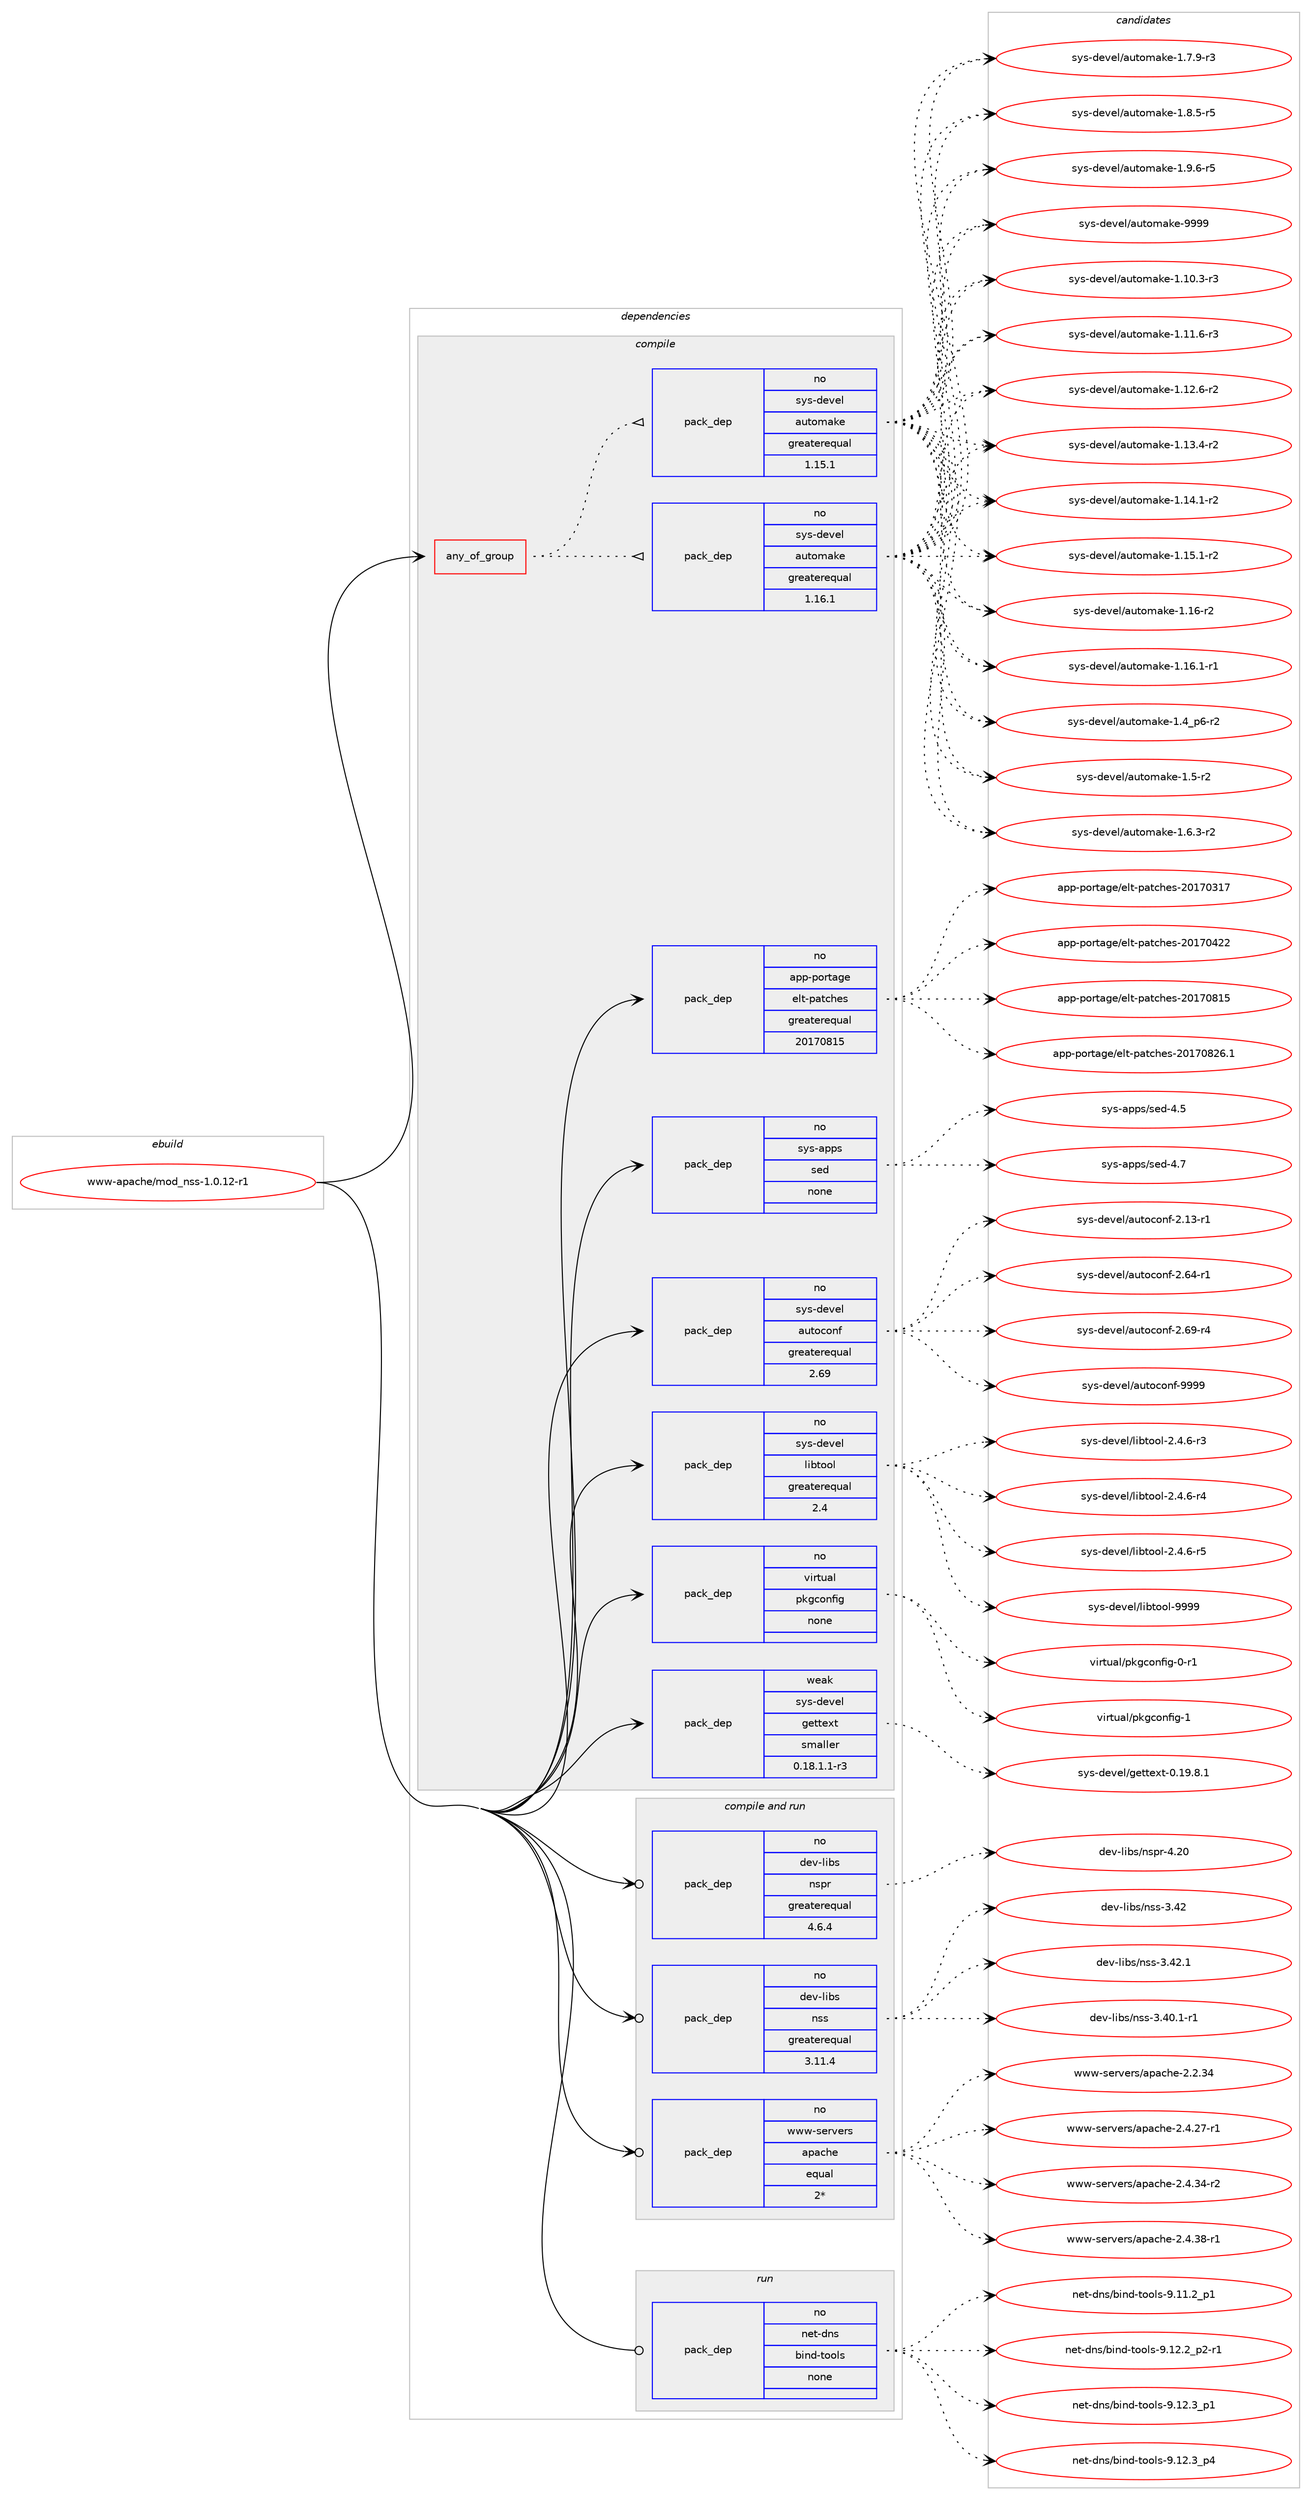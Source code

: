 digraph prolog {

# *************
# Graph options
# *************

newrank=true;
concentrate=true;
compound=true;
graph [rankdir=LR,fontname=Helvetica,fontsize=10,ranksep=1.5];#, ranksep=2.5, nodesep=0.2];
edge  [arrowhead=vee];
node  [fontname=Helvetica,fontsize=10];

# **********
# The ebuild
# **********

subgraph cluster_leftcol {
color=gray;
rank=same;
label=<<i>ebuild</i>>;
id [label="www-apache/mod_nss-1.0.12-r1", color=red, width=4, href="../www-apache/mod_nss-1.0.12-r1.svg"];
}

# ****************
# The dependencies
# ****************

subgraph cluster_midcol {
color=gray;
label=<<i>dependencies</i>>;
subgraph cluster_compile {
fillcolor="#eeeeee";
style=filled;
label=<<i>compile</i>>;
subgraph any28135 {
dependency1743572 [label=<<TABLE BORDER="0" CELLBORDER="1" CELLSPACING="0" CELLPADDING="4"><TR><TD CELLPADDING="10">any_of_group</TD></TR></TABLE>>, shape=none, color=red];subgraph pack1251609 {
dependency1743573 [label=<<TABLE BORDER="0" CELLBORDER="1" CELLSPACING="0" CELLPADDING="4" WIDTH="220"><TR><TD ROWSPAN="6" CELLPADDING="30">pack_dep</TD></TR><TR><TD WIDTH="110">no</TD></TR><TR><TD>sys-devel</TD></TR><TR><TD>automake</TD></TR><TR><TD>greaterequal</TD></TR><TR><TD>1.16.1</TD></TR></TABLE>>, shape=none, color=blue];
}
dependency1743572:e -> dependency1743573:w [weight=20,style="dotted",arrowhead="oinv"];
subgraph pack1251610 {
dependency1743574 [label=<<TABLE BORDER="0" CELLBORDER="1" CELLSPACING="0" CELLPADDING="4" WIDTH="220"><TR><TD ROWSPAN="6" CELLPADDING="30">pack_dep</TD></TR><TR><TD WIDTH="110">no</TD></TR><TR><TD>sys-devel</TD></TR><TR><TD>automake</TD></TR><TR><TD>greaterequal</TD></TR><TR><TD>1.15.1</TD></TR></TABLE>>, shape=none, color=blue];
}
dependency1743572:e -> dependency1743574:w [weight=20,style="dotted",arrowhead="oinv"];
}
id:e -> dependency1743572:w [weight=20,style="solid",arrowhead="vee"];
subgraph pack1251611 {
dependency1743575 [label=<<TABLE BORDER="0" CELLBORDER="1" CELLSPACING="0" CELLPADDING="4" WIDTH="220"><TR><TD ROWSPAN="6" CELLPADDING="30">pack_dep</TD></TR><TR><TD WIDTH="110">no</TD></TR><TR><TD>app-portage</TD></TR><TR><TD>elt-patches</TD></TR><TR><TD>greaterequal</TD></TR><TR><TD>20170815</TD></TR></TABLE>>, shape=none, color=blue];
}
id:e -> dependency1743575:w [weight=20,style="solid",arrowhead="vee"];
subgraph pack1251612 {
dependency1743576 [label=<<TABLE BORDER="0" CELLBORDER="1" CELLSPACING="0" CELLPADDING="4" WIDTH="220"><TR><TD ROWSPAN="6" CELLPADDING="30">pack_dep</TD></TR><TR><TD WIDTH="110">no</TD></TR><TR><TD>sys-apps</TD></TR><TR><TD>sed</TD></TR><TR><TD>none</TD></TR><TR><TD></TD></TR></TABLE>>, shape=none, color=blue];
}
id:e -> dependency1743576:w [weight=20,style="solid",arrowhead="vee"];
subgraph pack1251613 {
dependency1743577 [label=<<TABLE BORDER="0" CELLBORDER="1" CELLSPACING="0" CELLPADDING="4" WIDTH="220"><TR><TD ROWSPAN="6" CELLPADDING="30">pack_dep</TD></TR><TR><TD WIDTH="110">no</TD></TR><TR><TD>sys-devel</TD></TR><TR><TD>autoconf</TD></TR><TR><TD>greaterequal</TD></TR><TR><TD>2.69</TD></TR></TABLE>>, shape=none, color=blue];
}
id:e -> dependency1743577:w [weight=20,style="solid",arrowhead="vee"];
subgraph pack1251614 {
dependency1743578 [label=<<TABLE BORDER="0" CELLBORDER="1" CELLSPACING="0" CELLPADDING="4" WIDTH="220"><TR><TD ROWSPAN="6" CELLPADDING="30">pack_dep</TD></TR><TR><TD WIDTH="110">no</TD></TR><TR><TD>sys-devel</TD></TR><TR><TD>libtool</TD></TR><TR><TD>greaterequal</TD></TR><TR><TD>2.4</TD></TR></TABLE>>, shape=none, color=blue];
}
id:e -> dependency1743578:w [weight=20,style="solid",arrowhead="vee"];
subgraph pack1251615 {
dependency1743579 [label=<<TABLE BORDER="0" CELLBORDER="1" CELLSPACING="0" CELLPADDING="4" WIDTH="220"><TR><TD ROWSPAN="6" CELLPADDING="30">pack_dep</TD></TR><TR><TD WIDTH="110">no</TD></TR><TR><TD>virtual</TD></TR><TR><TD>pkgconfig</TD></TR><TR><TD>none</TD></TR><TR><TD></TD></TR></TABLE>>, shape=none, color=blue];
}
id:e -> dependency1743579:w [weight=20,style="solid",arrowhead="vee"];
subgraph pack1251616 {
dependency1743580 [label=<<TABLE BORDER="0" CELLBORDER="1" CELLSPACING="0" CELLPADDING="4" WIDTH="220"><TR><TD ROWSPAN="6" CELLPADDING="30">pack_dep</TD></TR><TR><TD WIDTH="110">weak</TD></TR><TR><TD>sys-devel</TD></TR><TR><TD>gettext</TD></TR><TR><TD>smaller</TD></TR><TR><TD>0.18.1.1-r3</TD></TR></TABLE>>, shape=none, color=blue];
}
id:e -> dependency1743580:w [weight=20,style="solid",arrowhead="vee"];
}
subgraph cluster_compileandrun {
fillcolor="#eeeeee";
style=filled;
label=<<i>compile and run</i>>;
subgraph pack1251617 {
dependency1743581 [label=<<TABLE BORDER="0" CELLBORDER="1" CELLSPACING="0" CELLPADDING="4" WIDTH="220"><TR><TD ROWSPAN="6" CELLPADDING="30">pack_dep</TD></TR><TR><TD WIDTH="110">no</TD></TR><TR><TD>dev-libs</TD></TR><TR><TD>nspr</TD></TR><TR><TD>greaterequal</TD></TR><TR><TD>4.6.4</TD></TR></TABLE>>, shape=none, color=blue];
}
id:e -> dependency1743581:w [weight=20,style="solid",arrowhead="odotvee"];
subgraph pack1251618 {
dependency1743582 [label=<<TABLE BORDER="0" CELLBORDER="1" CELLSPACING="0" CELLPADDING="4" WIDTH="220"><TR><TD ROWSPAN="6" CELLPADDING="30">pack_dep</TD></TR><TR><TD WIDTH="110">no</TD></TR><TR><TD>dev-libs</TD></TR><TR><TD>nss</TD></TR><TR><TD>greaterequal</TD></TR><TR><TD>3.11.4</TD></TR></TABLE>>, shape=none, color=blue];
}
id:e -> dependency1743582:w [weight=20,style="solid",arrowhead="odotvee"];
subgraph pack1251619 {
dependency1743583 [label=<<TABLE BORDER="0" CELLBORDER="1" CELLSPACING="0" CELLPADDING="4" WIDTH="220"><TR><TD ROWSPAN="6" CELLPADDING="30">pack_dep</TD></TR><TR><TD WIDTH="110">no</TD></TR><TR><TD>www-servers</TD></TR><TR><TD>apache</TD></TR><TR><TD>equal</TD></TR><TR><TD>2*</TD></TR></TABLE>>, shape=none, color=blue];
}
id:e -> dependency1743583:w [weight=20,style="solid",arrowhead="odotvee"];
}
subgraph cluster_run {
fillcolor="#eeeeee";
style=filled;
label=<<i>run</i>>;
subgraph pack1251620 {
dependency1743584 [label=<<TABLE BORDER="0" CELLBORDER="1" CELLSPACING="0" CELLPADDING="4" WIDTH="220"><TR><TD ROWSPAN="6" CELLPADDING="30">pack_dep</TD></TR><TR><TD WIDTH="110">no</TD></TR><TR><TD>net-dns</TD></TR><TR><TD>bind-tools</TD></TR><TR><TD>none</TD></TR><TR><TD></TD></TR></TABLE>>, shape=none, color=blue];
}
id:e -> dependency1743584:w [weight=20,style="solid",arrowhead="odot"];
}
}

# **************
# The candidates
# **************

subgraph cluster_choices {
rank=same;
color=gray;
label=<<i>candidates</i>>;

subgraph choice1251609 {
color=black;
nodesep=1;
choice11512111545100101118101108479711711611110997107101454946494846514511451 [label="sys-devel/automake-1.10.3-r3", color=red, width=4,href="../sys-devel/automake-1.10.3-r3.svg"];
choice11512111545100101118101108479711711611110997107101454946494946544511451 [label="sys-devel/automake-1.11.6-r3", color=red, width=4,href="../sys-devel/automake-1.11.6-r3.svg"];
choice11512111545100101118101108479711711611110997107101454946495046544511450 [label="sys-devel/automake-1.12.6-r2", color=red, width=4,href="../sys-devel/automake-1.12.6-r2.svg"];
choice11512111545100101118101108479711711611110997107101454946495146524511450 [label="sys-devel/automake-1.13.4-r2", color=red, width=4,href="../sys-devel/automake-1.13.4-r2.svg"];
choice11512111545100101118101108479711711611110997107101454946495246494511450 [label="sys-devel/automake-1.14.1-r2", color=red, width=4,href="../sys-devel/automake-1.14.1-r2.svg"];
choice11512111545100101118101108479711711611110997107101454946495346494511450 [label="sys-devel/automake-1.15.1-r2", color=red, width=4,href="../sys-devel/automake-1.15.1-r2.svg"];
choice1151211154510010111810110847971171161111099710710145494649544511450 [label="sys-devel/automake-1.16-r2", color=red, width=4,href="../sys-devel/automake-1.16-r2.svg"];
choice11512111545100101118101108479711711611110997107101454946495446494511449 [label="sys-devel/automake-1.16.1-r1", color=red, width=4,href="../sys-devel/automake-1.16.1-r1.svg"];
choice115121115451001011181011084797117116111109971071014549465295112544511450 [label="sys-devel/automake-1.4_p6-r2", color=red, width=4,href="../sys-devel/automake-1.4_p6-r2.svg"];
choice11512111545100101118101108479711711611110997107101454946534511450 [label="sys-devel/automake-1.5-r2", color=red, width=4,href="../sys-devel/automake-1.5-r2.svg"];
choice115121115451001011181011084797117116111109971071014549465446514511450 [label="sys-devel/automake-1.6.3-r2", color=red, width=4,href="../sys-devel/automake-1.6.3-r2.svg"];
choice115121115451001011181011084797117116111109971071014549465546574511451 [label="sys-devel/automake-1.7.9-r3", color=red, width=4,href="../sys-devel/automake-1.7.9-r3.svg"];
choice115121115451001011181011084797117116111109971071014549465646534511453 [label="sys-devel/automake-1.8.5-r5", color=red, width=4,href="../sys-devel/automake-1.8.5-r5.svg"];
choice115121115451001011181011084797117116111109971071014549465746544511453 [label="sys-devel/automake-1.9.6-r5", color=red, width=4,href="../sys-devel/automake-1.9.6-r5.svg"];
choice115121115451001011181011084797117116111109971071014557575757 [label="sys-devel/automake-9999", color=red, width=4,href="../sys-devel/automake-9999.svg"];
dependency1743573:e -> choice11512111545100101118101108479711711611110997107101454946494846514511451:w [style=dotted,weight="100"];
dependency1743573:e -> choice11512111545100101118101108479711711611110997107101454946494946544511451:w [style=dotted,weight="100"];
dependency1743573:e -> choice11512111545100101118101108479711711611110997107101454946495046544511450:w [style=dotted,weight="100"];
dependency1743573:e -> choice11512111545100101118101108479711711611110997107101454946495146524511450:w [style=dotted,weight="100"];
dependency1743573:e -> choice11512111545100101118101108479711711611110997107101454946495246494511450:w [style=dotted,weight="100"];
dependency1743573:e -> choice11512111545100101118101108479711711611110997107101454946495346494511450:w [style=dotted,weight="100"];
dependency1743573:e -> choice1151211154510010111810110847971171161111099710710145494649544511450:w [style=dotted,weight="100"];
dependency1743573:e -> choice11512111545100101118101108479711711611110997107101454946495446494511449:w [style=dotted,weight="100"];
dependency1743573:e -> choice115121115451001011181011084797117116111109971071014549465295112544511450:w [style=dotted,weight="100"];
dependency1743573:e -> choice11512111545100101118101108479711711611110997107101454946534511450:w [style=dotted,weight="100"];
dependency1743573:e -> choice115121115451001011181011084797117116111109971071014549465446514511450:w [style=dotted,weight="100"];
dependency1743573:e -> choice115121115451001011181011084797117116111109971071014549465546574511451:w [style=dotted,weight="100"];
dependency1743573:e -> choice115121115451001011181011084797117116111109971071014549465646534511453:w [style=dotted,weight="100"];
dependency1743573:e -> choice115121115451001011181011084797117116111109971071014549465746544511453:w [style=dotted,weight="100"];
dependency1743573:e -> choice115121115451001011181011084797117116111109971071014557575757:w [style=dotted,weight="100"];
}
subgraph choice1251610 {
color=black;
nodesep=1;
choice11512111545100101118101108479711711611110997107101454946494846514511451 [label="sys-devel/automake-1.10.3-r3", color=red, width=4,href="../sys-devel/automake-1.10.3-r3.svg"];
choice11512111545100101118101108479711711611110997107101454946494946544511451 [label="sys-devel/automake-1.11.6-r3", color=red, width=4,href="../sys-devel/automake-1.11.6-r3.svg"];
choice11512111545100101118101108479711711611110997107101454946495046544511450 [label="sys-devel/automake-1.12.6-r2", color=red, width=4,href="../sys-devel/automake-1.12.6-r2.svg"];
choice11512111545100101118101108479711711611110997107101454946495146524511450 [label="sys-devel/automake-1.13.4-r2", color=red, width=4,href="../sys-devel/automake-1.13.4-r2.svg"];
choice11512111545100101118101108479711711611110997107101454946495246494511450 [label="sys-devel/automake-1.14.1-r2", color=red, width=4,href="../sys-devel/automake-1.14.1-r2.svg"];
choice11512111545100101118101108479711711611110997107101454946495346494511450 [label="sys-devel/automake-1.15.1-r2", color=red, width=4,href="../sys-devel/automake-1.15.1-r2.svg"];
choice1151211154510010111810110847971171161111099710710145494649544511450 [label="sys-devel/automake-1.16-r2", color=red, width=4,href="../sys-devel/automake-1.16-r2.svg"];
choice11512111545100101118101108479711711611110997107101454946495446494511449 [label="sys-devel/automake-1.16.1-r1", color=red, width=4,href="../sys-devel/automake-1.16.1-r1.svg"];
choice115121115451001011181011084797117116111109971071014549465295112544511450 [label="sys-devel/automake-1.4_p6-r2", color=red, width=4,href="../sys-devel/automake-1.4_p6-r2.svg"];
choice11512111545100101118101108479711711611110997107101454946534511450 [label="sys-devel/automake-1.5-r2", color=red, width=4,href="../sys-devel/automake-1.5-r2.svg"];
choice115121115451001011181011084797117116111109971071014549465446514511450 [label="sys-devel/automake-1.6.3-r2", color=red, width=4,href="../sys-devel/automake-1.6.3-r2.svg"];
choice115121115451001011181011084797117116111109971071014549465546574511451 [label="sys-devel/automake-1.7.9-r3", color=red, width=4,href="../sys-devel/automake-1.7.9-r3.svg"];
choice115121115451001011181011084797117116111109971071014549465646534511453 [label="sys-devel/automake-1.8.5-r5", color=red, width=4,href="../sys-devel/automake-1.8.5-r5.svg"];
choice115121115451001011181011084797117116111109971071014549465746544511453 [label="sys-devel/automake-1.9.6-r5", color=red, width=4,href="../sys-devel/automake-1.9.6-r5.svg"];
choice115121115451001011181011084797117116111109971071014557575757 [label="sys-devel/automake-9999", color=red, width=4,href="../sys-devel/automake-9999.svg"];
dependency1743574:e -> choice11512111545100101118101108479711711611110997107101454946494846514511451:w [style=dotted,weight="100"];
dependency1743574:e -> choice11512111545100101118101108479711711611110997107101454946494946544511451:w [style=dotted,weight="100"];
dependency1743574:e -> choice11512111545100101118101108479711711611110997107101454946495046544511450:w [style=dotted,weight="100"];
dependency1743574:e -> choice11512111545100101118101108479711711611110997107101454946495146524511450:w [style=dotted,weight="100"];
dependency1743574:e -> choice11512111545100101118101108479711711611110997107101454946495246494511450:w [style=dotted,weight="100"];
dependency1743574:e -> choice11512111545100101118101108479711711611110997107101454946495346494511450:w [style=dotted,weight="100"];
dependency1743574:e -> choice1151211154510010111810110847971171161111099710710145494649544511450:w [style=dotted,weight="100"];
dependency1743574:e -> choice11512111545100101118101108479711711611110997107101454946495446494511449:w [style=dotted,weight="100"];
dependency1743574:e -> choice115121115451001011181011084797117116111109971071014549465295112544511450:w [style=dotted,weight="100"];
dependency1743574:e -> choice11512111545100101118101108479711711611110997107101454946534511450:w [style=dotted,weight="100"];
dependency1743574:e -> choice115121115451001011181011084797117116111109971071014549465446514511450:w [style=dotted,weight="100"];
dependency1743574:e -> choice115121115451001011181011084797117116111109971071014549465546574511451:w [style=dotted,weight="100"];
dependency1743574:e -> choice115121115451001011181011084797117116111109971071014549465646534511453:w [style=dotted,weight="100"];
dependency1743574:e -> choice115121115451001011181011084797117116111109971071014549465746544511453:w [style=dotted,weight="100"];
dependency1743574:e -> choice115121115451001011181011084797117116111109971071014557575757:w [style=dotted,weight="100"];
}
subgraph choice1251611 {
color=black;
nodesep=1;
choice97112112451121111141169710310147101108116451129711699104101115455048495548514955 [label="app-portage/elt-patches-20170317", color=red, width=4,href="../app-portage/elt-patches-20170317.svg"];
choice97112112451121111141169710310147101108116451129711699104101115455048495548525050 [label="app-portage/elt-patches-20170422", color=red, width=4,href="../app-portage/elt-patches-20170422.svg"];
choice97112112451121111141169710310147101108116451129711699104101115455048495548564953 [label="app-portage/elt-patches-20170815", color=red, width=4,href="../app-portage/elt-patches-20170815.svg"];
choice971121124511211111411697103101471011081164511297116991041011154550484955485650544649 [label="app-portage/elt-patches-20170826.1", color=red, width=4,href="../app-portage/elt-patches-20170826.1.svg"];
dependency1743575:e -> choice97112112451121111141169710310147101108116451129711699104101115455048495548514955:w [style=dotted,weight="100"];
dependency1743575:e -> choice97112112451121111141169710310147101108116451129711699104101115455048495548525050:w [style=dotted,weight="100"];
dependency1743575:e -> choice97112112451121111141169710310147101108116451129711699104101115455048495548564953:w [style=dotted,weight="100"];
dependency1743575:e -> choice971121124511211111411697103101471011081164511297116991041011154550484955485650544649:w [style=dotted,weight="100"];
}
subgraph choice1251612 {
color=black;
nodesep=1;
choice11512111545971121121154711510110045524653 [label="sys-apps/sed-4.5", color=red, width=4,href="../sys-apps/sed-4.5.svg"];
choice11512111545971121121154711510110045524655 [label="sys-apps/sed-4.7", color=red, width=4,href="../sys-apps/sed-4.7.svg"];
dependency1743576:e -> choice11512111545971121121154711510110045524653:w [style=dotted,weight="100"];
dependency1743576:e -> choice11512111545971121121154711510110045524655:w [style=dotted,weight="100"];
}
subgraph choice1251613 {
color=black;
nodesep=1;
choice1151211154510010111810110847971171161119911111010245504649514511449 [label="sys-devel/autoconf-2.13-r1", color=red, width=4,href="../sys-devel/autoconf-2.13-r1.svg"];
choice1151211154510010111810110847971171161119911111010245504654524511449 [label="sys-devel/autoconf-2.64-r1", color=red, width=4,href="../sys-devel/autoconf-2.64-r1.svg"];
choice1151211154510010111810110847971171161119911111010245504654574511452 [label="sys-devel/autoconf-2.69-r4", color=red, width=4,href="../sys-devel/autoconf-2.69-r4.svg"];
choice115121115451001011181011084797117116111991111101024557575757 [label="sys-devel/autoconf-9999", color=red, width=4,href="../sys-devel/autoconf-9999.svg"];
dependency1743577:e -> choice1151211154510010111810110847971171161119911111010245504649514511449:w [style=dotted,weight="100"];
dependency1743577:e -> choice1151211154510010111810110847971171161119911111010245504654524511449:w [style=dotted,weight="100"];
dependency1743577:e -> choice1151211154510010111810110847971171161119911111010245504654574511452:w [style=dotted,weight="100"];
dependency1743577:e -> choice115121115451001011181011084797117116111991111101024557575757:w [style=dotted,weight="100"];
}
subgraph choice1251614 {
color=black;
nodesep=1;
choice1151211154510010111810110847108105981161111111084550465246544511451 [label="sys-devel/libtool-2.4.6-r3", color=red, width=4,href="../sys-devel/libtool-2.4.6-r3.svg"];
choice1151211154510010111810110847108105981161111111084550465246544511452 [label="sys-devel/libtool-2.4.6-r4", color=red, width=4,href="../sys-devel/libtool-2.4.6-r4.svg"];
choice1151211154510010111810110847108105981161111111084550465246544511453 [label="sys-devel/libtool-2.4.6-r5", color=red, width=4,href="../sys-devel/libtool-2.4.6-r5.svg"];
choice1151211154510010111810110847108105981161111111084557575757 [label="sys-devel/libtool-9999", color=red, width=4,href="../sys-devel/libtool-9999.svg"];
dependency1743578:e -> choice1151211154510010111810110847108105981161111111084550465246544511451:w [style=dotted,weight="100"];
dependency1743578:e -> choice1151211154510010111810110847108105981161111111084550465246544511452:w [style=dotted,weight="100"];
dependency1743578:e -> choice1151211154510010111810110847108105981161111111084550465246544511453:w [style=dotted,weight="100"];
dependency1743578:e -> choice1151211154510010111810110847108105981161111111084557575757:w [style=dotted,weight="100"];
}
subgraph choice1251615 {
color=black;
nodesep=1;
choice11810511411611797108471121071039911111010210510345484511449 [label="virtual/pkgconfig-0-r1", color=red, width=4,href="../virtual/pkgconfig-0-r1.svg"];
choice1181051141161179710847112107103991111101021051034549 [label="virtual/pkgconfig-1", color=red, width=4,href="../virtual/pkgconfig-1.svg"];
dependency1743579:e -> choice11810511411611797108471121071039911111010210510345484511449:w [style=dotted,weight="100"];
dependency1743579:e -> choice1181051141161179710847112107103991111101021051034549:w [style=dotted,weight="100"];
}
subgraph choice1251616 {
color=black;
nodesep=1;
choice1151211154510010111810110847103101116116101120116454846495746564649 [label="sys-devel/gettext-0.19.8.1", color=red, width=4,href="../sys-devel/gettext-0.19.8.1.svg"];
dependency1743580:e -> choice1151211154510010111810110847103101116116101120116454846495746564649:w [style=dotted,weight="100"];
}
subgraph choice1251617 {
color=black;
nodesep=1;
choice1001011184510810598115471101151121144552465048 [label="dev-libs/nspr-4.20", color=red, width=4,href="../dev-libs/nspr-4.20.svg"];
dependency1743581:e -> choice1001011184510810598115471101151121144552465048:w [style=dotted,weight="100"];
}
subgraph choice1251618 {
color=black;
nodesep=1;
choice100101118451081059811547110115115455146524846494511449 [label="dev-libs/nss-3.40.1-r1", color=red, width=4,href="../dev-libs/nss-3.40.1-r1.svg"];
choice1001011184510810598115471101151154551465250 [label="dev-libs/nss-3.42", color=red, width=4,href="../dev-libs/nss-3.42.svg"];
choice10010111845108105981154711011511545514652504649 [label="dev-libs/nss-3.42.1", color=red, width=4,href="../dev-libs/nss-3.42.1.svg"];
dependency1743582:e -> choice100101118451081059811547110115115455146524846494511449:w [style=dotted,weight="100"];
dependency1743582:e -> choice1001011184510810598115471101151154551465250:w [style=dotted,weight="100"];
dependency1743582:e -> choice10010111845108105981154711011511545514652504649:w [style=dotted,weight="100"];
}
subgraph choice1251619 {
color=black;
nodesep=1;
choice119119119451151011141181011141154797112979910410145504650465152 [label="www-servers/apache-2.2.34", color=red, width=4,href="../www-servers/apache-2.2.34.svg"];
choice1191191194511510111411810111411547971129799104101455046524650554511449 [label="www-servers/apache-2.4.27-r1", color=red, width=4,href="../www-servers/apache-2.4.27-r1.svg"];
choice1191191194511510111411810111411547971129799104101455046524651524511450 [label="www-servers/apache-2.4.34-r2", color=red, width=4,href="../www-servers/apache-2.4.34-r2.svg"];
choice1191191194511510111411810111411547971129799104101455046524651564511449 [label="www-servers/apache-2.4.38-r1", color=red, width=4,href="../www-servers/apache-2.4.38-r1.svg"];
dependency1743583:e -> choice119119119451151011141181011141154797112979910410145504650465152:w [style=dotted,weight="100"];
dependency1743583:e -> choice1191191194511510111411810111411547971129799104101455046524650554511449:w [style=dotted,weight="100"];
dependency1743583:e -> choice1191191194511510111411810111411547971129799104101455046524651524511450:w [style=dotted,weight="100"];
dependency1743583:e -> choice1191191194511510111411810111411547971129799104101455046524651564511449:w [style=dotted,weight="100"];
}
subgraph choice1251620 {
color=black;
nodesep=1;
choice11010111645100110115479810511010045116111111108115455746494946509511249 [label="net-dns/bind-tools-9.11.2_p1", color=red, width=4,href="../net-dns/bind-tools-9.11.2_p1.svg"];
choice110101116451001101154798105110100451161111111081154557464950465095112504511449 [label="net-dns/bind-tools-9.12.2_p2-r1", color=red, width=4,href="../net-dns/bind-tools-9.12.2_p2-r1.svg"];
choice11010111645100110115479810511010045116111111108115455746495046519511249 [label="net-dns/bind-tools-9.12.3_p1", color=red, width=4,href="../net-dns/bind-tools-9.12.3_p1.svg"];
choice11010111645100110115479810511010045116111111108115455746495046519511252 [label="net-dns/bind-tools-9.12.3_p4", color=red, width=4,href="../net-dns/bind-tools-9.12.3_p4.svg"];
dependency1743584:e -> choice11010111645100110115479810511010045116111111108115455746494946509511249:w [style=dotted,weight="100"];
dependency1743584:e -> choice110101116451001101154798105110100451161111111081154557464950465095112504511449:w [style=dotted,weight="100"];
dependency1743584:e -> choice11010111645100110115479810511010045116111111108115455746495046519511249:w [style=dotted,weight="100"];
dependency1743584:e -> choice11010111645100110115479810511010045116111111108115455746495046519511252:w [style=dotted,weight="100"];
}
}

}
